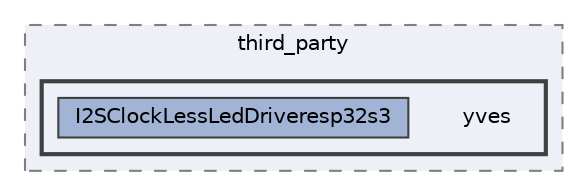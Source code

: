 digraph "/home/runner/work/FastLED/FastLED/src/third_party/yves"
{
 // LATEX_PDF_SIZE
  bgcolor="transparent";
  edge [fontname=Helvetica,fontsize=10,labelfontname=Helvetica,labelfontsize=10];
  node [fontname=Helvetica,fontsize=10,shape=box,height=0.2,width=0.4];
  compound=true
  subgraph clusterdir_c30bdf76ce759a4eae8387be42921388 {
    graph [ bgcolor="#edf0f7", pencolor="grey50", label="third_party", fontname=Helvetica,fontsize=10 style="filled,dashed", URL="dir_c30bdf76ce759a4eae8387be42921388.html",tooltip=""]
  subgraph clusterdir_9dccaf858a7ff7f079e45ffd53709862 {
    graph [ bgcolor="#edf0f7", pencolor="grey25", label="", fontname=Helvetica,fontsize=10 style="filled,bold", URL="dir_9dccaf858a7ff7f079e45ffd53709862.html",tooltip=""]
    dir_9dccaf858a7ff7f079e45ffd53709862 [shape=plaintext, label="yves"];
  dir_6967420d75a895a264b6b63a4f9b2562 [label="I2SClockLessLedDriveresp32s3", fillcolor="#a2b4d6", color="grey25", style="filled", URL="dir_6967420d75a895a264b6b63a4f9b2562.html",tooltip=""];
  }
  }
}
